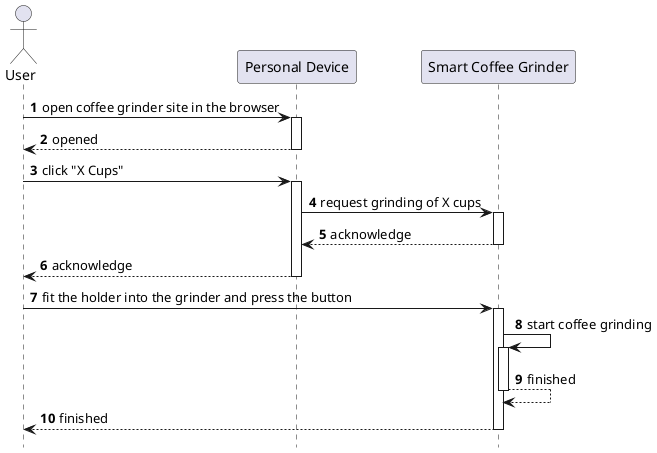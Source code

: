 @startuml
'https://plantuml.com/sequence-diagram

autonumber
autoactivate on
hide footbox

actor User
participant "Personal Device" as Device
participant "Smart Coffee Grinder" as Grinder

User -> Device : open coffee grinder site in the browser
return opened

User -> Device : click "X Cups"
Device -> Grinder : request grinding of X cups
return acknowledge
return acknowledge

User -> Grinder : fit the holder into the grinder and press the button
Grinder -> Grinder : start coffee grinding
return finished
return finished

@enduml
